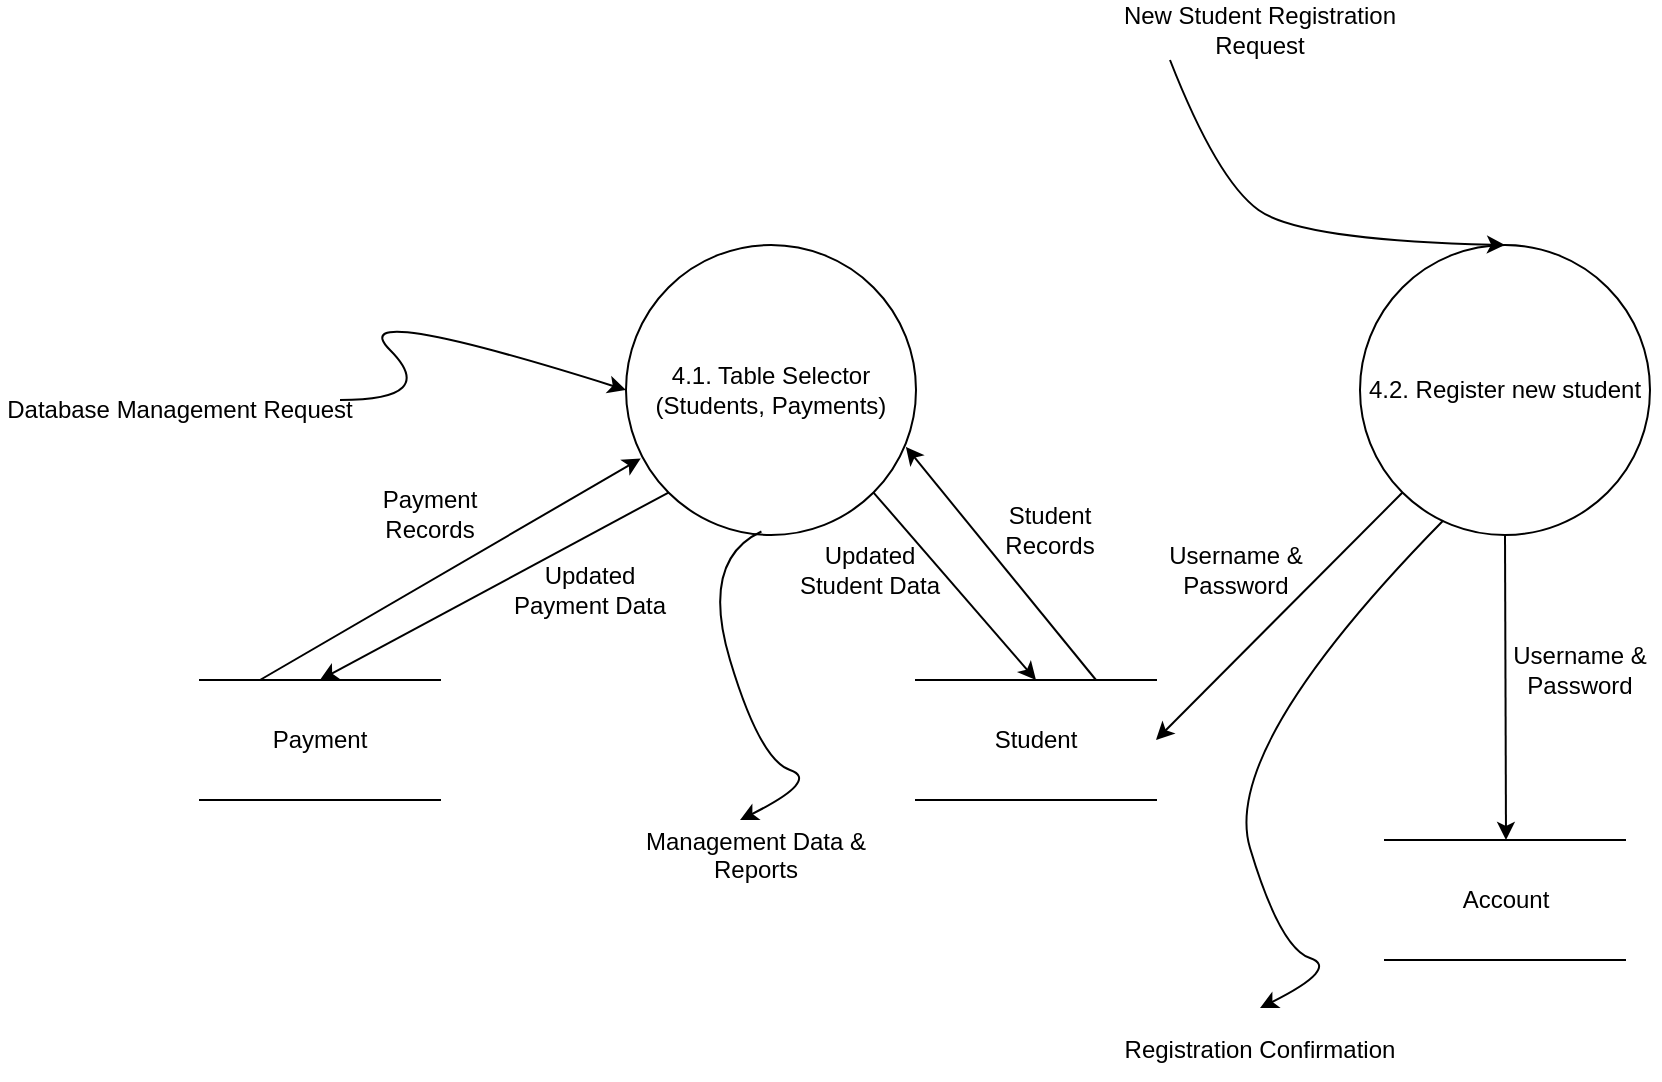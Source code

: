<mxfile version="28.2.8">
  <diagram name="Page-1" id="ZuqLZo0utqNgMPCnaPPI">
    <mxGraphModel grid="1" page="1" gridSize="10" guides="1" tooltips="1" connect="1" arrows="1" fold="1" pageScale="1" pageWidth="850" pageHeight="1100" math="0" shadow="0">
      <root>
        <mxCell id="0" />
        <mxCell id="1" parent="0" />
        <mxCell id="Qd_BEHRQg58mUEn6fGvU-3" value="4.1. Table Selector (Students, Payments)" style="ellipse;whiteSpace=wrap;html=1;aspect=fixed;" vertex="1" parent="1">
          <mxGeometry x="313" y="202.5" width="145" height="145" as="geometry" />
        </mxCell>
        <mxCell id="Qd_BEHRQg58mUEn6fGvU-4" value="" style="curved=1;endArrow=classic;html=1;rounded=0;entryX=0;entryY=0.5;entryDx=0;entryDy=0;" edge="1" parent="1" target="Qd_BEHRQg58mUEn6fGvU-3">
          <mxGeometry width="50" height="50" relative="1" as="geometry">
            <mxPoint x="170" y="280" as="sourcePoint" />
            <mxPoint x="220" y="230" as="targetPoint" />
            <Array as="points">
              <mxPoint x="220" y="280" />
              <mxPoint x="170" y="230" />
            </Array>
          </mxGeometry>
        </mxCell>
        <mxCell id="Qd_BEHRQg58mUEn6fGvU-5" value="Payment" style="shape=partialRectangle;whiteSpace=wrap;html=1;left=0;right=0;fillColor=none;" vertex="1" parent="1">
          <mxGeometry x="100" y="420" width="120" height="60" as="geometry" />
        </mxCell>
        <mxCell id="Qd_BEHRQg58mUEn6fGvU-6" value="Student" style="shape=partialRectangle;whiteSpace=wrap;html=1;left=0;right=0;fillColor=none;" vertex="1" parent="1">
          <mxGeometry x="458" y="420" width="120" height="60" as="geometry" />
        </mxCell>
        <mxCell id="Qd_BEHRQg58mUEn6fGvU-8" value="" style="endArrow=classic;html=1;rounded=0;entryX=0.5;entryY=0;entryDx=0;entryDy=0;exitX=0;exitY=1;exitDx=0;exitDy=0;" edge="1" parent="1" source="Qd_BEHRQg58mUEn6fGvU-3" target="Qd_BEHRQg58mUEn6fGvU-5">
          <mxGeometry width="50" height="50" relative="1" as="geometry">
            <mxPoint x="335" y="460" as="sourcePoint" />
            <mxPoint x="385" y="410" as="targetPoint" />
          </mxGeometry>
        </mxCell>
        <mxCell id="Qd_BEHRQg58mUEn6fGvU-9" value="" style="endArrow=classic;html=1;rounded=0;entryX=0.5;entryY=0;entryDx=0;entryDy=0;exitX=1;exitY=1;exitDx=0;exitDy=0;" edge="1" parent="1" source="Qd_BEHRQg58mUEn6fGvU-3" target="Qd_BEHRQg58mUEn6fGvU-6">
          <mxGeometry width="50" height="50" relative="1" as="geometry">
            <mxPoint x="454" y="403" as="sourcePoint" />
            <mxPoint x="280" y="497" as="targetPoint" />
          </mxGeometry>
        </mxCell>
        <mxCell id="Qd_BEHRQg58mUEn6fGvU-10" value="" style="endArrow=classic;html=1;rounded=0;entryX=0.051;entryY=0.736;entryDx=0;entryDy=0;exitX=0.25;exitY=0;exitDx=0;exitDy=0;entryPerimeter=0;" edge="1" parent="1" source="Qd_BEHRQg58mUEn6fGvU-5" target="Qd_BEHRQg58mUEn6fGvU-3">
          <mxGeometry width="50" height="50" relative="1" as="geometry">
            <mxPoint x="264" y="310" as="sourcePoint" />
            <mxPoint x="90" y="404" as="targetPoint" />
          </mxGeometry>
        </mxCell>
        <mxCell id="Qd_BEHRQg58mUEn6fGvU-11" value="" style="endArrow=classic;html=1;rounded=0;entryX=0.965;entryY=0.696;entryDx=0;entryDy=0;exitX=0.75;exitY=0;exitDx=0;exitDy=0;entryPerimeter=0;" edge="1" parent="1" source="Qd_BEHRQg58mUEn6fGvU-6" target="Qd_BEHRQg58mUEn6fGvU-3">
          <mxGeometry width="50" height="50" relative="1" as="geometry">
            <mxPoint x="388" y="471" as="sourcePoint" />
            <mxPoint x="578" y="360" as="targetPoint" />
          </mxGeometry>
        </mxCell>
        <mxCell id="Qd_BEHRQg58mUEn6fGvU-12" value="New Student Registration Request" style="text;html=1;whiteSpace=wrap;strokeColor=none;fillColor=none;align=center;verticalAlign=middle;rounded=0;" vertex="1" parent="1">
          <mxGeometry x="540" y="80" width="180" height="30" as="geometry" />
        </mxCell>
        <mxCell id="Qd_BEHRQg58mUEn6fGvU-13" value="4.2. Register new student" style="ellipse;whiteSpace=wrap;html=1;aspect=fixed;" vertex="1" parent="1">
          <mxGeometry x="680" y="202.5" width="145" height="145" as="geometry" />
        </mxCell>
        <mxCell id="Qd_BEHRQg58mUEn6fGvU-17" value="" style="curved=1;endArrow=classic;html=1;rounded=0;entryX=0.5;entryY=0;entryDx=0;entryDy=0;exitX=0.25;exitY=1;exitDx=0;exitDy=0;" edge="1" parent="1" source="Qd_BEHRQg58mUEn6fGvU-12" target="Qd_BEHRQg58mUEn6fGvU-13">
          <mxGeometry width="50" height="50" relative="1" as="geometry">
            <mxPoint x="558.5" y="170" as="sourcePoint" />
            <mxPoint x="701.5" y="165" as="targetPoint" />
            <Array as="points">
              <mxPoint x="608.5" y="170" />
              <mxPoint x="650" y="200" />
            </Array>
          </mxGeometry>
        </mxCell>
        <mxCell id="Qd_BEHRQg58mUEn6fGvU-20" value="" style="endArrow=classic;html=1;rounded=0;exitX=0.5;exitY=1;exitDx=0;exitDy=0;" edge="1" parent="1" source="Qd_BEHRQg58mUEn6fGvU-13">
          <mxGeometry width="50" height="50" relative="1" as="geometry">
            <mxPoint x="730" y="508" as="sourcePoint" />
            <mxPoint x="753" y="500" as="targetPoint" />
          </mxGeometry>
        </mxCell>
        <mxCell id="Qd_BEHRQg58mUEn6fGvU-21" value="Username &amp;amp; Password" style="text;html=1;whiteSpace=wrap;strokeColor=none;fillColor=none;align=center;verticalAlign=middle;rounded=0;" vertex="1" parent="1">
          <mxGeometry x="750" y="400" width="80" height="30" as="geometry" />
        </mxCell>
        <mxCell id="Qd_BEHRQg58mUEn6fGvU-22" value="Account" style="shape=partialRectangle;whiteSpace=wrap;html=1;left=0;right=0;fillColor=none;" vertex="1" parent="1">
          <mxGeometry x="692.5" y="500" width="120" height="60" as="geometry" />
        </mxCell>
        <mxCell id="Qd_BEHRQg58mUEn6fGvU-28" value="Updated Payment Data" style="text;html=1;whiteSpace=wrap;strokeColor=none;fillColor=none;align=center;verticalAlign=middle;rounded=0;" vertex="1" parent="1">
          <mxGeometry x="250" y="360" width="90" height="30" as="geometry" />
        </mxCell>
        <mxCell id="Qd_BEHRQg58mUEn6fGvU-29" value="Updated Student Data" style="text;html=1;whiteSpace=wrap;strokeColor=none;fillColor=none;align=center;verticalAlign=middle;rounded=0;" vertex="1" parent="1">
          <mxGeometry x="390" y="350" width="90" height="30" as="geometry" />
        </mxCell>
        <mxCell id="Qd_BEHRQg58mUEn6fGvU-30" value="&lt;div&gt;&lt;br&gt;&lt;/div&gt;&lt;div&gt;Student Records&lt;/div&gt;" style="text;html=1;whiteSpace=wrap;strokeColor=none;fillColor=none;align=center;verticalAlign=middle;rounded=0;" vertex="1" parent="1">
          <mxGeometry x="480" y="327.5" width="90" height="20" as="geometry" />
        </mxCell>
        <mxCell id="Qd_BEHRQg58mUEn6fGvU-31" value="&lt;div&gt;&lt;br&gt;&lt;/div&gt;&lt;div&gt;Payment Records&lt;/div&gt;" style="text;html=1;whiteSpace=wrap;strokeColor=none;fillColor=none;align=center;verticalAlign=middle;rounded=0;" vertex="1" parent="1">
          <mxGeometry x="170" y="320" width="90" height="20" as="geometry" />
        </mxCell>
        <mxCell id="Qd_BEHRQg58mUEn6fGvU-32" value="" style="curved=1;endArrow=classic;html=1;rounded=0;exitX=0.467;exitY=0.988;exitDx=0;exitDy=0;exitPerimeter=0;" edge="1" parent="1" source="Qd_BEHRQg58mUEn6fGvU-3">
          <mxGeometry width="50" height="50" relative="1" as="geometry">
            <mxPoint x="300" y="440" as="sourcePoint" />
            <mxPoint x="370" y="490" as="targetPoint" />
            <Array as="points">
              <mxPoint x="350" y="360" />
              <mxPoint x="380" y="460" />
              <mxPoint x="410" y="470" />
            </Array>
          </mxGeometry>
        </mxCell>
        <mxCell id="Qd_BEHRQg58mUEn6fGvU-33" value="Database Management Request" style="text;html=1;whiteSpace=wrap;strokeColor=none;fillColor=none;align=center;verticalAlign=middle;rounded=0;" vertex="1" parent="1">
          <mxGeometry y="270" width="180" height="30" as="geometry" />
        </mxCell>
        <mxCell id="Qd_BEHRQg58mUEn6fGvU-34" value="&lt;div&gt;Management Data &amp;amp; Reports&lt;/div&gt;&lt;div&gt;&lt;br&gt;&lt;/div&gt;" style="text;html=1;whiteSpace=wrap;strokeColor=none;fillColor=none;align=center;verticalAlign=middle;rounded=0;rotation=0;" vertex="1" parent="1">
          <mxGeometry x="313.0" y="500.002" width="130" height="30" as="geometry" />
        </mxCell>
        <mxCell id="Qd_BEHRQg58mUEn6fGvU-35" value="" style="endArrow=classic;html=1;rounded=0;exitX=0;exitY=1;exitDx=0;exitDy=0;entryX=1;entryY=0.5;entryDx=0;entryDy=0;" edge="1" parent="1" source="Qd_BEHRQg58mUEn6fGvU-13" target="Qd_BEHRQg58mUEn6fGvU-6">
          <mxGeometry width="50" height="50" relative="1" as="geometry">
            <mxPoint x="640" y="339" as="sourcePoint" />
            <mxPoint x="640" y="491" as="targetPoint" />
          </mxGeometry>
        </mxCell>
        <mxCell id="Qd_BEHRQg58mUEn6fGvU-36" value="Username &amp;amp; Password" style="text;html=1;whiteSpace=wrap;strokeColor=none;fillColor=none;align=center;verticalAlign=middle;rounded=0;" vertex="1" parent="1">
          <mxGeometry x="578" y="350" width="80" height="30" as="geometry" />
        </mxCell>
        <mxCell id="Qd_BEHRQg58mUEn6fGvU-37" value="" style="curved=1;endArrow=classic;html=1;rounded=0;exitX=0.287;exitY=0.95;exitDx=0;exitDy=0;exitPerimeter=0;" edge="1" parent="1" source="Qd_BEHRQg58mUEn6fGvU-13">
          <mxGeometry width="50" height="50" relative="1" as="geometry">
            <mxPoint x="641" y="440" as="sourcePoint" />
            <mxPoint x="630" y="584" as="targetPoint" />
            <Array as="points">
              <mxPoint x="610" y="454" />
              <mxPoint x="640" y="554" />
              <mxPoint x="670" y="564" />
            </Array>
          </mxGeometry>
        </mxCell>
        <mxCell id="Qd_BEHRQg58mUEn6fGvU-38" value="Registration Confirmation" style="text;html=1;whiteSpace=wrap;strokeColor=none;fillColor=none;align=center;verticalAlign=middle;rounded=0;" vertex="1" parent="1">
          <mxGeometry x="540" y="590" width="180" height="30" as="geometry" />
        </mxCell>
      </root>
    </mxGraphModel>
  </diagram>
</mxfile>
